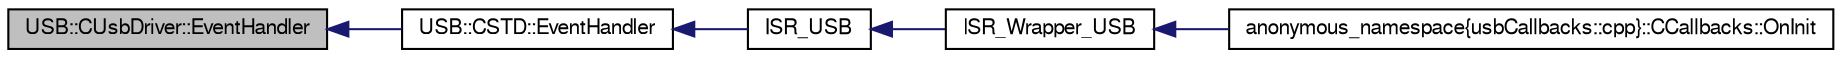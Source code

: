 digraph G
{
  bgcolor="transparent";
  edge [fontname="FreeSans",fontsize=10,labelfontname="FreeSans",labelfontsize=10];
  node [fontname="FreeSans",fontsize=10,shape=record];
  rankdir=LR;
  Node1 [label="USB::CUsbDriver::EventHandler",height=0.2,width=0.4,color="black", fillcolor="grey75", style="filled" fontcolor="black"];
  Node1 -> Node2 [dir=back,color="midnightblue",fontsize=10,style="solid",fontname="FreeSans"];
  Node2 [label="USB::CSTD::EventHandler",height=0.2,width=0.4,color="black",URL="$class_u_s_b_1_1_c_s_t_d.html#770fc157d10920c6c262bcd828089d15",tooltip="Low-level usb driver interrupt handler."];
  Node2 -> Node3 [dir=back,color="midnightblue",fontsize=10,style="solid",fontname="FreeSans"];
  Node3 [label="ISR_USB",height=0.2,width=0.4,color="black",URL="$usb_tasks_8cpp.html#f9338c4d1da4de0616caffea0f7240e8"];
  Node3 -> Node4 [dir=back,color="midnightblue",fontsize=10,style="solid",fontname="FreeSans"];
  Node4 [label="ISR_Wrapper_USB",height=0.2,width=0.4,color="black",URL="$_i_s_r_8cpp.html#0ed728d6985012a740e52441da49fbcb"];
  Node4 -> Node5 [dir=back,color="midnightblue",fontsize=10,style="solid",fontname="FreeSans"];
  Node5 [label="anonymous_namespace\{usbCallbacks::cpp\}::CCallbacks::OnInit",height=0.2,width=0.4,color="black",URL="$classanonymous__namespace_02usb_callbacks_8cpp_03_1_1_c_callbacks.html#162d616bfa6ac9bdc3c571ef44297df3",tooltip="Callback API (usb_api_callbacks)."];
}
